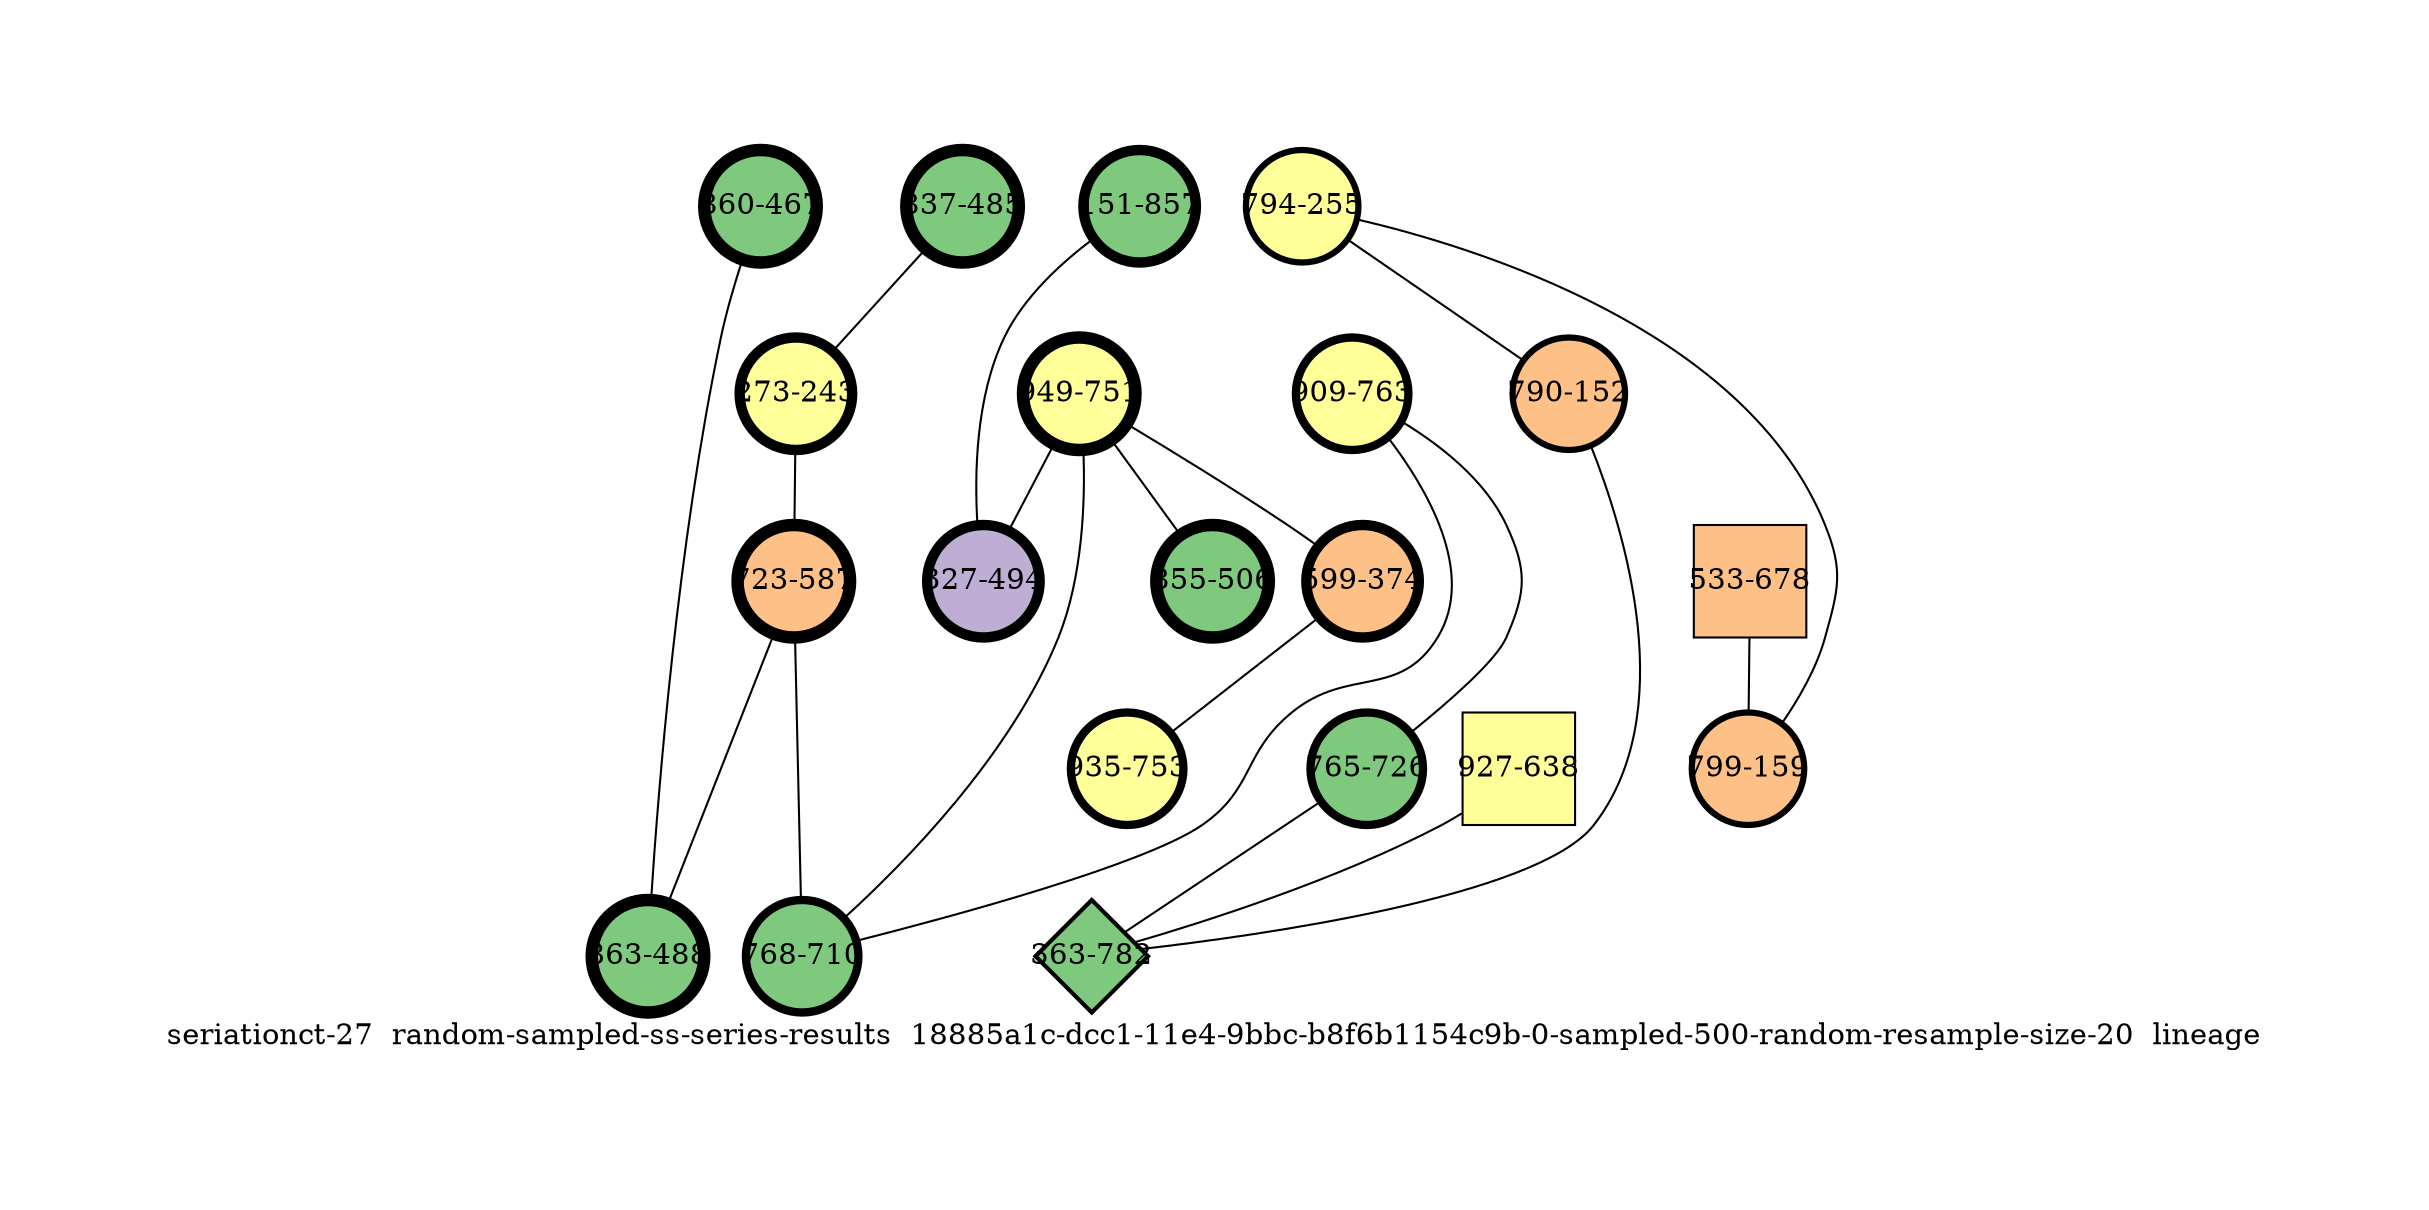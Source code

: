 strict graph "seriationct-27  random-sampled-ss-series-results  18885a1c-dcc1-11e4-9bbc-b8f6b1154c9b-0-sampled-500-random-resample-size-20  lineage" {
labelloc=b;
ratio=auto;
pad="1.0";
label="seriationct-27  random-sampled-ss-series-results  18885a1c-dcc1-11e4-9bbc-b8f6b1154c9b-0-sampled-500-random-resample-size-20  lineage";
node [width="0.75", style=filled, fixedsize=true, height="0.75", shape=circle, label=""];
0 [xCoordinate="485.0", appears_in_slice=6, yCoordinate="837.0", colorscheme=accent6, lineage_id=0, short_label="837-485", label="837-485", shape=circle, cluster_id=0, fillcolor=1, size="500.0", id=0, penwidth="6.0"];
1 [xCoordinate="255.0", appears_in_slice=3, yCoordinate="794.0", colorscheme=accent6, lineage_id=0, short_label="794-255", label="794-255", shape=circle, cluster_id=3, fillcolor=4, size="500.0", id=1, penwidth="3.0"];
2 [xCoordinate="751.0", appears_in_slice=6, yCoordinate="949.0", colorscheme=accent6, lineage_id=0, short_label="949-751", label="949-751", shape=circle, cluster_id=3, fillcolor=4, size="500.0", id=2, penwidth="6.0"];
3 [xCoordinate="763.0", appears_in_slice=4, yCoordinate="909.0", colorscheme=accent6, lineage_id=0, short_label="909-763", label="909-763", shape=circle, cluster_id=3, fillcolor=4, size="500.0", id=3, penwidth="4.0"];
4 [xCoordinate="857.0", appears_in_slice=5, yCoordinate="151.0", colorscheme=accent6, lineage_id=0, short_label="151-857", label="151-857", shape=circle, cluster_id=0, fillcolor=1, size="500.0", id=4, penwidth="5.0"];
5 [xCoordinate="243.0", appears_in_slice=5, yCoordinate="273.0", colorscheme=accent6, lineage_id=0, short_label="273-243", label="273-243", shape=circle, cluster_id=3, fillcolor=4, size="500.0", id=5, penwidth="5.0"];
6 [xCoordinate="467.0", appears_in_slice=6, yCoordinate="860.0", colorscheme=accent6, lineage_id=0, short_label="860-467", label="860-467", shape=circle, cluster_id=0, fillcolor=1, size="500.0", id=6, penwidth="6.0"];
7 [xCoordinate="152.0", appears_in_slice=3, yCoordinate="790.0", colorscheme=accent6, lineage_id=0, short_label="790-152", label="790-152", shape=circle, cluster_id=2, fillcolor=3, size="500.0", id=7, penwidth="3.0"];
8 [xCoordinate="494.0", appears_in_slice=5, yCoordinate="327.0", colorscheme=accent6, lineage_id=0, short_label="327-494", label="327-494", shape=circle, cluster_id=1, fillcolor=2, size="500.0", id=16, penwidth="5.0"];
9 [xCoordinate="374.0", appears_in_slice=5, yCoordinate="599.0", colorscheme=accent6, lineage_id=0, short_label="599-374", label="599-374", shape=circle, cluster_id=2, fillcolor=3, size="500.0", id=8, penwidth="5.0"];
10 [xCoordinate="587.0", appears_in_slice=6, yCoordinate="723.0", colorscheme=accent6, lineage_id=0, short_label="723-587", label="723-587", shape=circle, cluster_id=2, fillcolor=3, size="500.0", id=10, penwidth="6.0"];
11 [xCoordinate="488.0", appears_in_slice=6, yCoordinate="863.0", colorscheme=accent6, lineage_id=0, short_label="863-488", label="863-488", shape=circle, cluster_id=0, fillcolor=1, size="500.0", id=11, penwidth="6.0"];
12 [xCoordinate="753.0", appears_in_slice=4, yCoordinate="935.0", colorscheme=accent6, lineage_id=0, short_label="935-753", label="935-753", shape=circle, cluster_id=3, fillcolor=4, size="500.0", id=12, penwidth="4.0"];
13 [xCoordinate="726.0", appears_in_slice=4, yCoordinate="765.0", colorscheme=accent6, lineage_id=0, short_label="765-726", label="765-726", shape=circle, cluster_id=0, fillcolor=1, size="500.0", id=13, penwidth="4.0"];
14 [xCoordinate="678.0", appears_in_slice=1, yCoordinate="533.0", colorscheme=accent6, lineage_id=1, short_label="533-678", label="533-678", shape=square, cluster_id=2, fillcolor=3, size="500.0", id=14, penwidth="1.0"];
15 [xCoordinate="638.0", appears_in_slice=1, yCoordinate="927.0", colorscheme=accent6, lineage_id=1, short_label="927-638", label="927-638", shape=square, cluster_id=3, fillcolor=4, size="500.0", id=15, penwidth="1.0"];
16 [xCoordinate="159.0", appears_in_slice=3, yCoordinate="799.0", colorscheme=accent6, lineage_id=0, short_label="799-159", label="799-159", shape=circle, cluster_id=2, fillcolor=3, size="500.0", id=9, penwidth="3.0"];
17 [xCoordinate="506.0", appears_in_slice=6, yCoordinate="855.0", colorscheme=accent6, lineage_id=0, short_label="855-506", label="855-506", shape=circle, cluster_id=0, fillcolor=1, size="500.0", id=17, penwidth="6.0"];
18 [xCoordinate="782.0", appears_in_slice=2, yCoordinate="363.0", colorscheme=accent6, lineage_id=2, short_label="363-782", label="363-782", shape=diamond, cluster_id=0, fillcolor=1, size="500.0", id=18, penwidth="2.0"];
19 [xCoordinate="710.0", appears_in_slice=4, yCoordinate="768.0", colorscheme=accent6, lineage_id=0, short_label="768-710", label="768-710", shape=circle, cluster_id=0, fillcolor=1, size="500.0", id=19, penwidth="4.0"];
0 -- 5  [inverseweight="2.1470897671", weight="0.46574671228"];
1 -- 16  [inverseweight="17.4395026604", weight="0.0573410847473"];
1 -- 7  [inverseweight="18.0893651323", weight="0.0552810998443"];
2 -- 8  [inverseweight="1.89909632112", weight="0.52656623515"];
2 -- 17  [inverseweight="11.831213107", weight="0.0845221864365"];
2 -- 19  [inverseweight="2.14467870487", weight="0.466270307869"];
2 -- 9  [inverseweight="2.85569788991", weight="0.350177098052"];
3 -- 19  [inverseweight="2.41054149544", weight="0.414844549199"];
3 -- 13  [inverseweight="13.2686223109", weight="0.0753657747257"];
4 -- 8  [inverseweight="10.2967010536", weight="0.0971184843374"];
5 -- 10  [inverseweight="1.84873521372", weight="0.540910343772"];
6 -- 11  [inverseweight="2.27211707528", weight="0.440118165951"];
7 -- 18  [inverseweight="2.09129980295", weight="0.478171517345"];
9 -- 12  [inverseweight="5.16645829038", weight="0.193556193391"];
10 -- 11  [inverseweight="15.7485197087", weight="0.0634980314656"];
10 -- 19  [inverseweight="1.9062875453", weight="0.524579831865"];
13 -- 18  [inverseweight="2.36544809143", weight="0.4227528829"];
14 -- 16  [inverseweight="2.54539463472", weight="0.392866389502"];
15 -- 18  [inverseweight="1.34958788529", weight="0.740966935835"];
}
